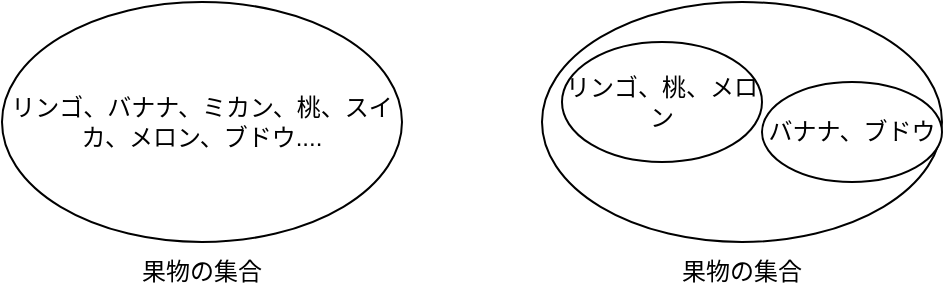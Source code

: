 <mxfile version="15.9.6" type="github">
  <diagram id="5ubDVSoMuI3jIAfq1GL4" name="Page-1">
    <mxGraphModel dx="782" dy="436" grid="1" gridSize="10" guides="1" tooltips="1" connect="1" arrows="1" fold="1" page="1" pageScale="1" pageWidth="827" pageHeight="1169" math="0" shadow="0">
      <root>
        <mxCell id="0" />
        <mxCell id="1" parent="0" />
        <mxCell id="SvPra1D4zLhT9SenNoRt-1" value="リンゴ、バナナ、ミカン、桃、スイカ、メロン、ブドウ...." style="ellipse;whiteSpace=wrap;html=1;" vertex="1" parent="1">
          <mxGeometry x="260" y="150" width="200" height="120" as="geometry" />
        </mxCell>
        <mxCell id="SvPra1D4zLhT9SenNoRt-2" value="果物の集合" style="text;html=1;strokeColor=none;fillColor=none;align=center;verticalAlign=middle;whiteSpace=wrap;rounded=0;" vertex="1" parent="1">
          <mxGeometry x="315" y="270" width="90" height="30" as="geometry" />
        </mxCell>
        <mxCell id="SvPra1D4zLhT9SenNoRt-3" value="" style="ellipse;whiteSpace=wrap;html=1;" vertex="1" parent="1">
          <mxGeometry x="530" y="150" width="200" height="120" as="geometry" />
        </mxCell>
        <mxCell id="SvPra1D4zLhT9SenNoRt-4" value="果物の集合" style="text;html=1;strokeColor=none;fillColor=none;align=center;verticalAlign=middle;whiteSpace=wrap;rounded=0;" vertex="1" parent="1">
          <mxGeometry x="585" y="270" width="90" height="30" as="geometry" />
        </mxCell>
        <mxCell id="SvPra1D4zLhT9SenNoRt-5" value="リンゴ、桃、メロン" style="ellipse;whiteSpace=wrap;html=1;" vertex="1" parent="1">
          <mxGeometry x="540" y="170" width="100" height="60" as="geometry" />
        </mxCell>
        <mxCell id="SvPra1D4zLhT9SenNoRt-6" value="バナナ、ブドウ" style="ellipse;whiteSpace=wrap;html=1;" vertex="1" parent="1">
          <mxGeometry x="640" y="190" width="90" height="50" as="geometry" />
        </mxCell>
      </root>
    </mxGraphModel>
  </diagram>
</mxfile>
